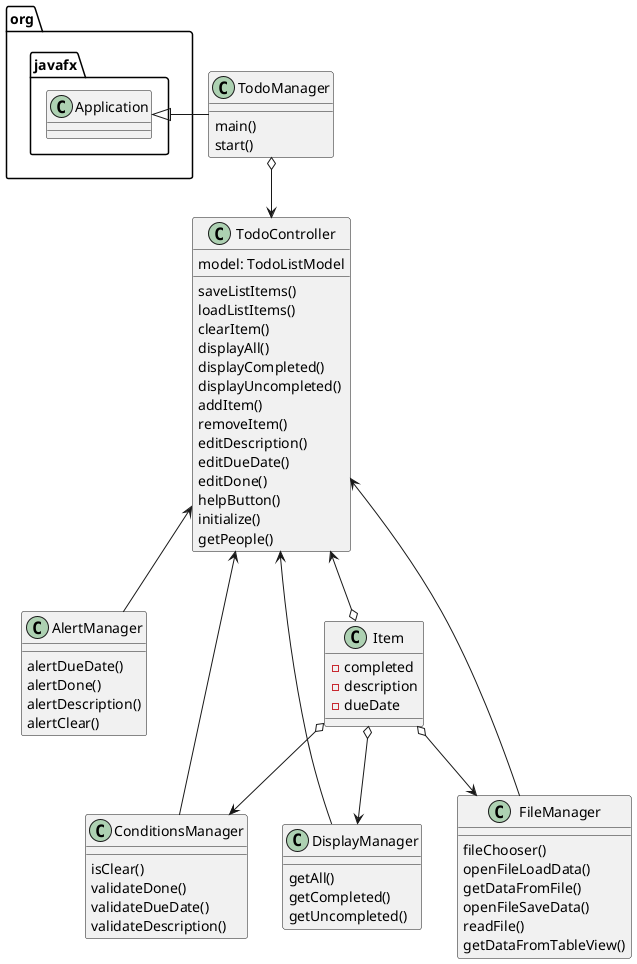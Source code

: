 @startuml
'https://plantuml.com/class-diagram

class TodoManager {
    main()
    start()
}

class TodoController{
    model: TodoListModel
    'javafx event handlers
    saveListItems()
    loadListItems()
    clearItem()
    displayAll()
    displayCompleted()
    displayUncompleted()
    addItem()
    removeItem()
    editDescription()
    editDueDate()
    editDone()
    helpButton()
    initialize()
    getPeople()
}

class AlertManager {
    alertDueDate()
    alertDone()
    alertDescription()
    alertClear()
}

class ConditionsManager {
    isClear()
    validateDone()
    validateDueDate()
    validateDescription()
}

class DisplayManager {
    getAll()
    getCompleted()
    getUncompleted()
}



class FileManager {
    fileChooser()
    openFileLoadData()
    getDataFromFile()
    openFileSaveData()
    readFile()
    getDataFromTableView()
}

class Item {
    -completed
    -description
    -dueDate
}

org.javafx.Application <|- TodoManager
TodoManager o--> TodoController
TodoController <--o Item
TodoController <-- FileManager
TodoController <-- AlertManager
TodoController <-- ConditionsManager
TodoController <-- DisplayManager

Item o--> FileManager
Item o--> ConditionsManager
Item o--> DisplayManager


@enduml